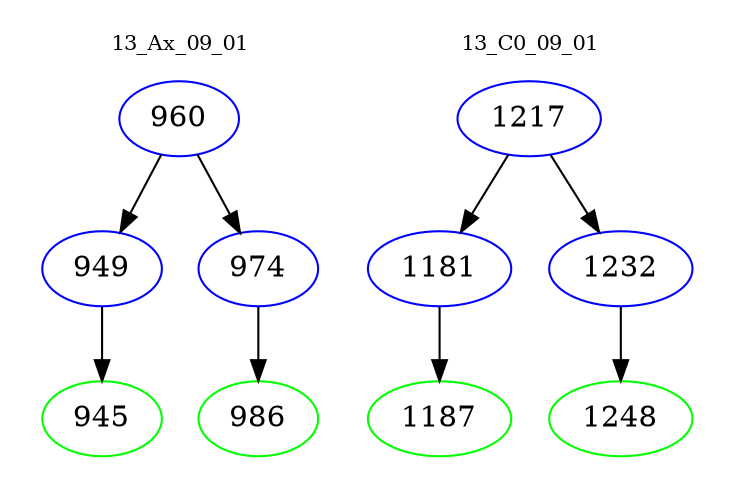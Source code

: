digraph{
subgraph cluster_0 {
color = white
label = "13_Ax_09_01";
fontsize=10;
T0_960 [label="960", color="blue"]
T0_960 -> T0_949 [color="black"]
T0_949 [label="949", color="blue"]
T0_949 -> T0_945 [color="black"]
T0_945 [label="945", color="green"]
T0_960 -> T0_974 [color="black"]
T0_974 [label="974", color="blue"]
T0_974 -> T0_986 [color="black"]
T0_986 [label="986", color="green"]
}
subgraph cluster_1 {
color = white
label = "13_C0_09_01";
fontsize=10;
T1_1217 [label="1217", color="blue"]
T1_1217 -> T1_1181 [color="black"]
T1_1181 [label="1181", color="blue"]
T1_1181 -> T1_1187 [color="black"]
T1_1187 [label="1187", color="green"]
T1_1217 -> T1_1232 [color="black"]
T1_1232 [label="1232", color="blue"]
T1_1232 -> T1_1248 [color="black"]
T1_1248 [label="1248", color="green"]
}
}
